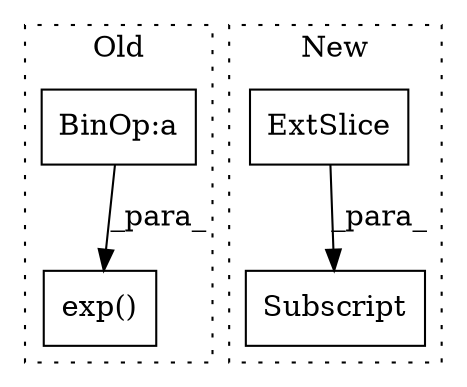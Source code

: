 digraph G {
subgraph cluster0 {
1 [label="exp()" a="75" s="968,990" l="10,1" shape="box"];
4 [label="BinOp:a" a="82" s="982" l="3" shape="box"];
label = "Old";
style="dotted";
}
subgraph cluster1 {
2 [label="ExtSlice" a="85" s="933" l="5" shape="box"];
3 [label="Subscript" a="63" s="933,0" l="14,0" shape="box"];
label = "New";
style="dotted";
}
2 -> 3 [label="_para_"];
4 -> 1 [label="_para_"];
}